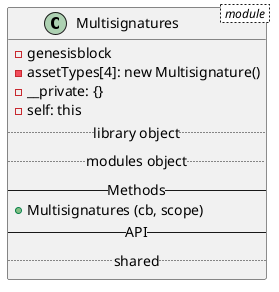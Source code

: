 @startuml
class Name < modules > {
  - private var
  + public var
  .. object ..
  - content1
  .. object ..
  - content2
  -- Methods --
  - method_Private()
  + method_Public()
  -- API --
  .. internal ..
  - api_Private()
  .. shared ..
  + api_Public()
}

@startuml
class Multisignatures < module > {
  - genesisblock
  - assetTypes[4]: new Multisignature()
  - __private: {}
  - self: this
  .. library object..
  .. modules object ..
  -- Methods --
  + Multisignatures (cb, scope)
  -- API --
  .. shared ..
}
